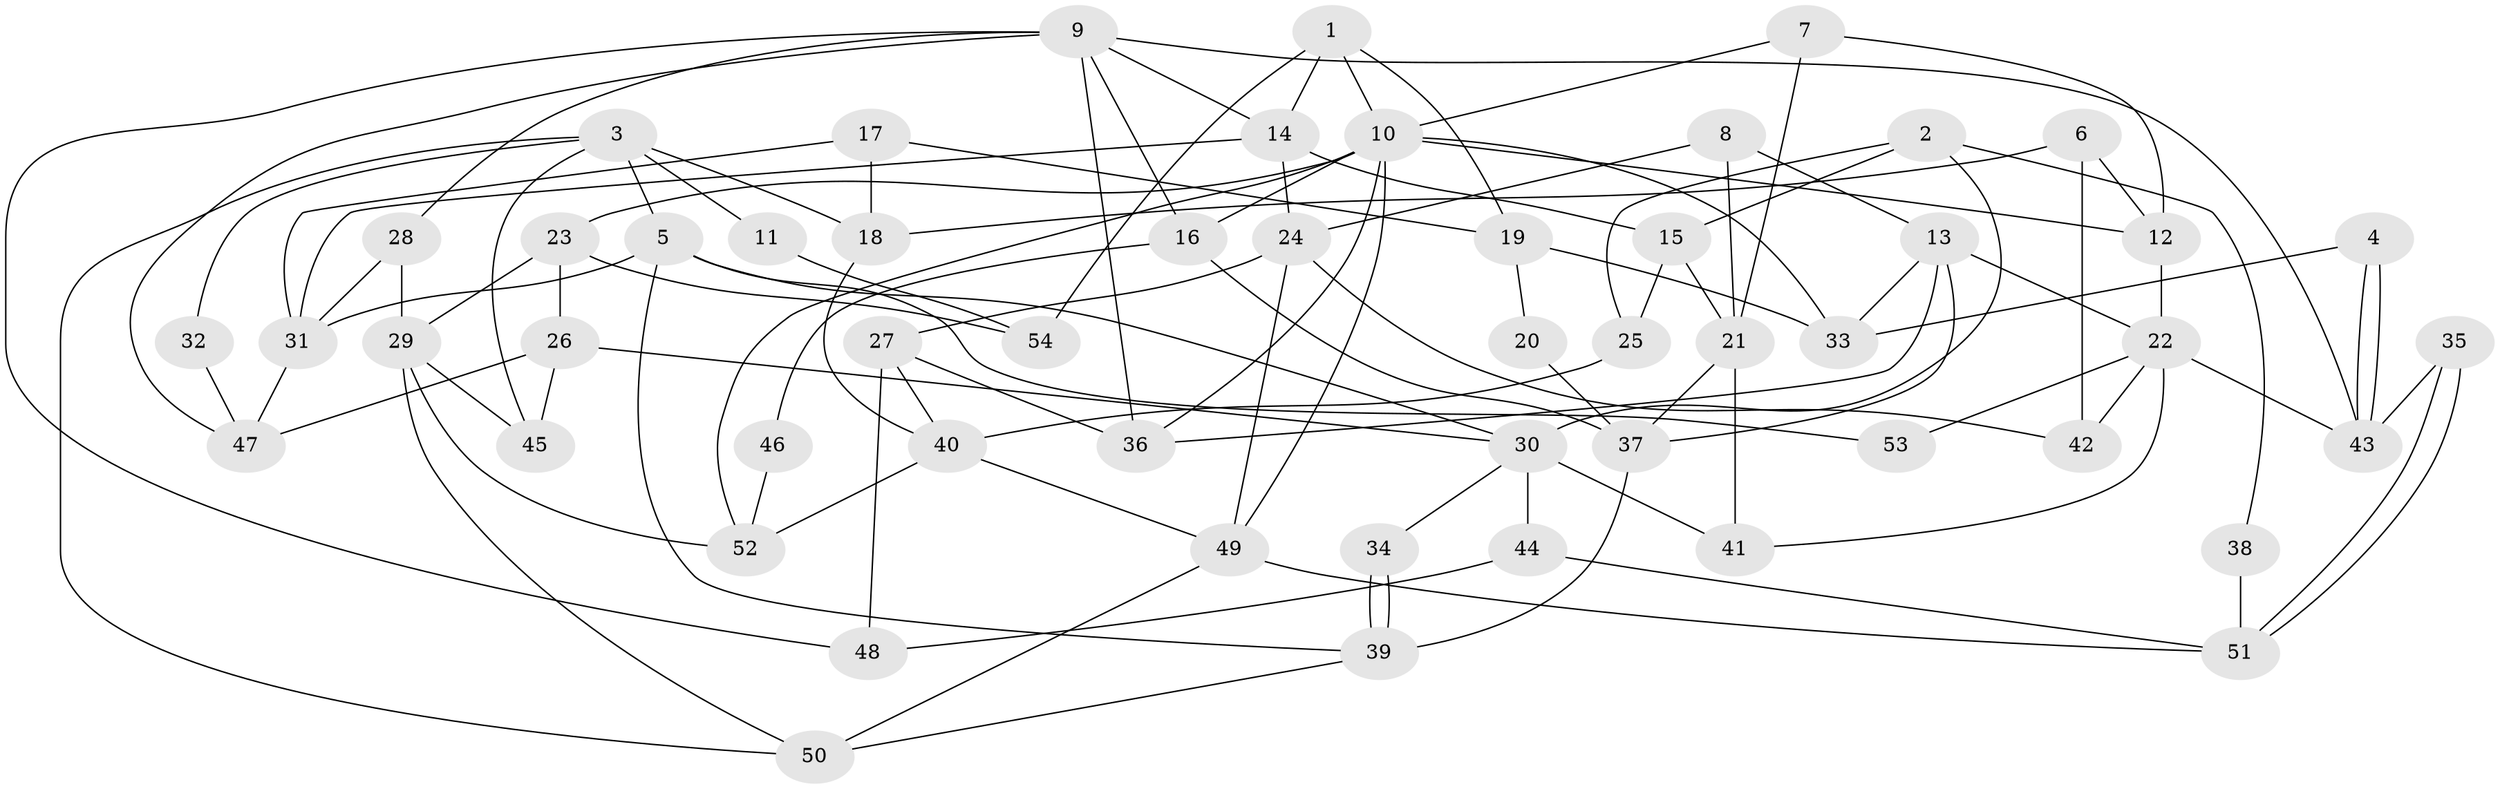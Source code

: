 // Generated by graph-tools (version 1.1) at 2025/11/02/27/25 16:11:22]
// undirected, 54 vertices, 108 edges
graph export_dot {
graph [start="1"]
  node [color=gray90,style=filled];
  1;
  2;
  3;
  4;
  5;
  6;
  7;
  8;
  9;
  10;
  11;
  12;
  13;
  14;
  15;
  16;
  17;
  18;
  19;
  20;
  21;
  22;
  23;
  24;
  25;
  26;
  27;
  28;
  29;
  30;
  31;
  32;
  33;
  34;
  35;
  36;
  37;
  38;
  39;
  40;
  41;
  42;
  43;
  44;
  45;
  46;
  47;
  48;
  49;
  50;
  51;
  52;
  53;
  54;
  1 -- 19;
  1 -- 10;
  1 -- 14;
  1 -- 54;
  2 -- 15;
  2 -- 30;
  2 -- 25;
  2 -- 38;
  3 -- 45;
  3 -- 18;
  3 -- 5;
  3 -- 11;
  3 -- 32;
  3 -- 50;
  4 -- 43;
  4 -- 43;
  4 -- 33;
  5 -- 31;
  5 -- 30;
  5 -- 39;
  5 -- 53;
  6 -- 12;
  6 -- 42;
  6 -- 18;
  7 -- 10;
  7 -- 21;
  7 -- 12;
  8 -- 21;
  8 -- 24;
  8 -- 13;
  9 -- 14;
  9 -- 16;
  9 -- 28;
  9 -- 36;
  9 -- 43;
  9 -- 47;
  9 -- 48;
  10 -- 49;
  10 -- 36;
  10 -- 12;
  10 -- 16;
  10 -- 23;
  10 -- 33;
  10 -- 52;
  11 -- 54;
  12 -- 22;
  13 -- 22;
  13 -- 33;
  13 -- 36;
  13 -- 37;
  14 -- 24;
  14 -- 15;
  14 -- 31;
  15 -- 21;
  15 -- 25;
  16 -- 37;
  16 -- 46;
  17 -- 18;
  17 -- 31;
  17 -- 19;
  18 -- 40;
  19 -- 33;
  19 -- 20;
  20 -- 37;
  21 -- 41;
  21 -- 37;
  22 -- 43;
  22 -- 41;
  22 -- 42;
  22 -- 53;
  23 -- 26;
  23 -- 29;
  23 -- 54;
  24 -- 49;
  24 -- 27;
  24 -- 42;
  25 -- 40;
  26 -- 30;
  26 -- 47;
  26 -- 45;
  27 -- 36;
  27 -- 40;
  27 -- 48;
  28 -- 29;
  28 -- 31;
  29 -- 50;
  29 -- 45;
  29 -- 52;
  30 -- 44;
  30 -- 34;
  30 -- 41;
  31 -- 47;
  32 -- 47;
  34 -- 39;
  34 -- 39;
  35 -- 43;
  35 -- 51;
  35 -- 51;
  37 -- 39;
  38 -- 51;
  39 -- 50;
  40 -- 52;
  40 -- 49;
  44 -- 48;
  44 -- 51;
  46 -- 52;
  49 -- 50;
  49 -- 51;
}
